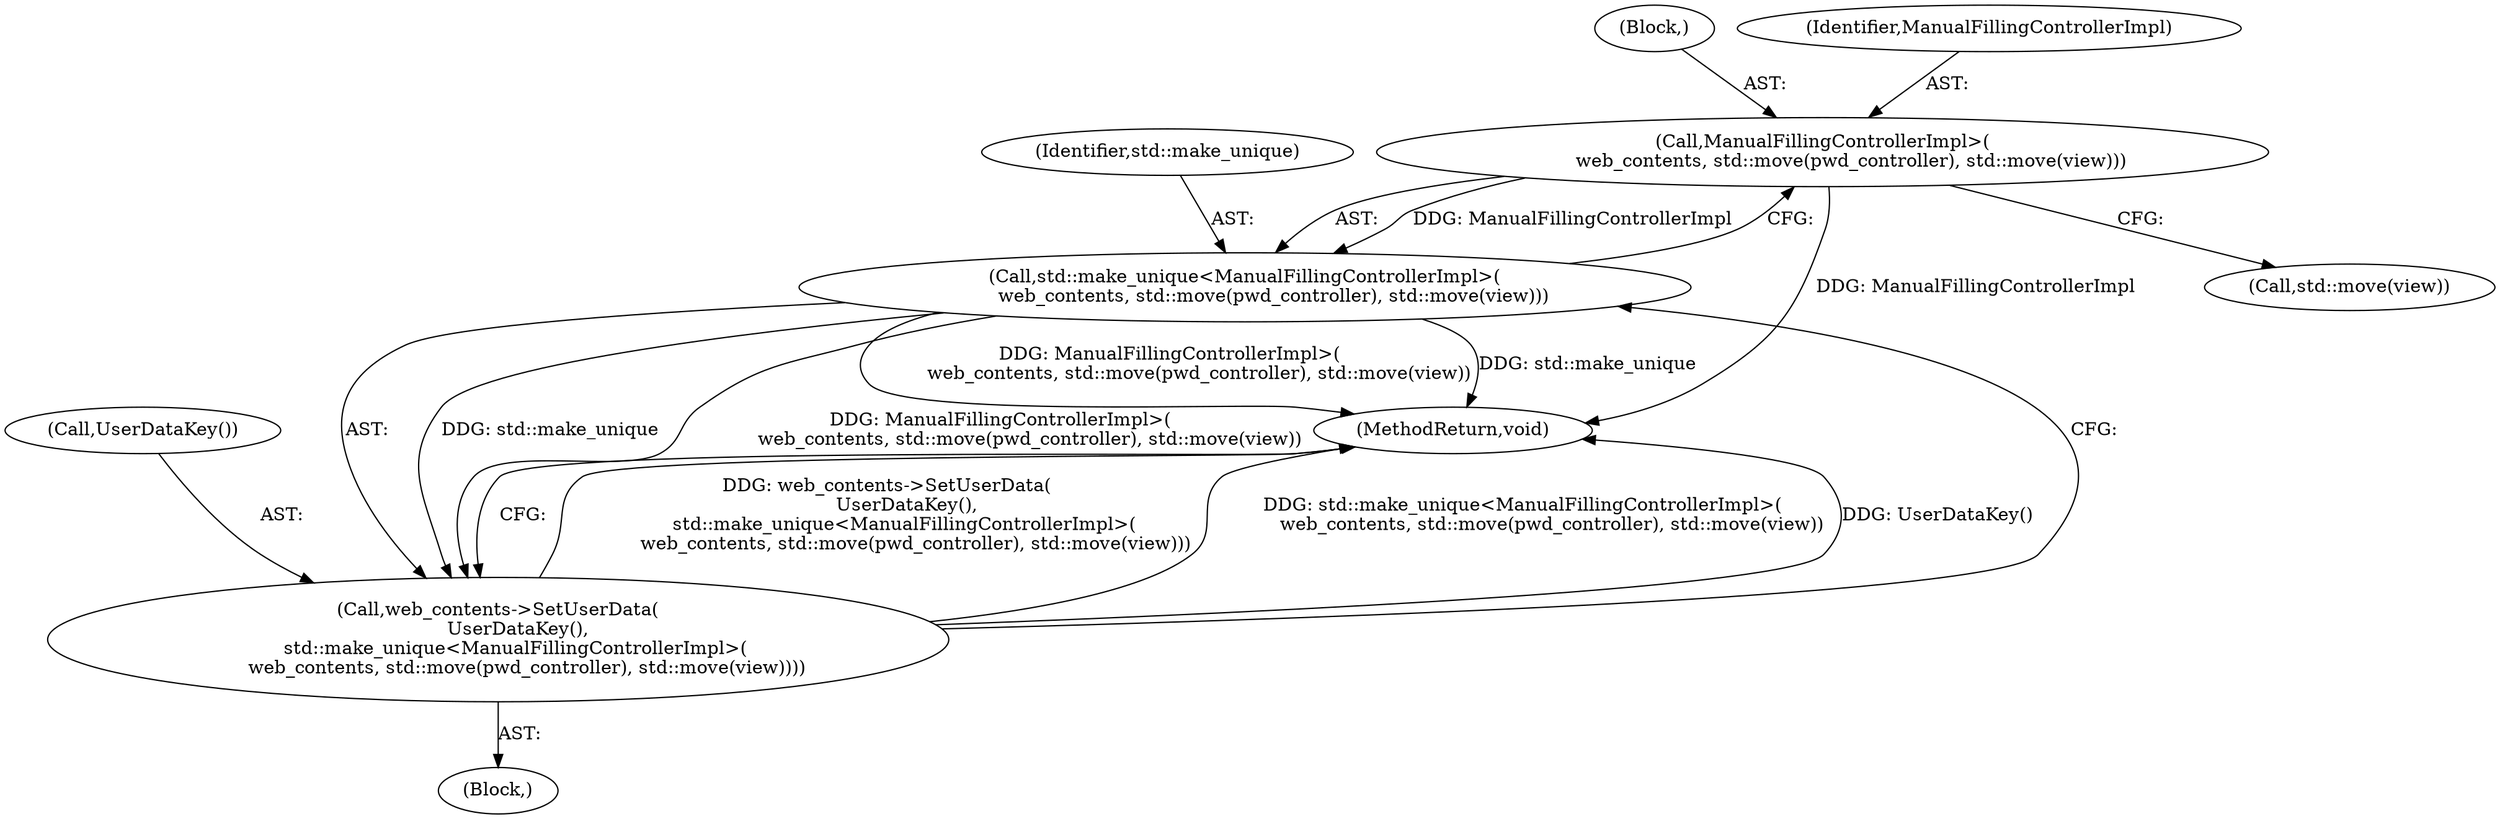 digraph "0_Chrome_961d0cda4cfc3bcf04aa48ccc32772d63af12d9b_1@pointer" {
"1000123" [label="(Call,ManualFillingControllerImpl>(\n          web_contents, std::move(pwd_controller), std::move(view)))"];
"1000121" [label="(Call,std::make_unique<ManualFillingControllerImpl>(\n          web_contents, std::move(pwd_controller), std::move(view)))"];
"1000119" [label="(Call,web_contents->SetUserData(\n       UserDataKey(),\n      std::make_unique<ManualFillingControllerImpl>(\n          web_contents, std::move(pwd_controller), std::move(view))))"];
"1000125" [label="(Block,)"];
"1000121" [label="(Call,std::make_unique<ManualFillingControllerImpl>(\n          web_contents, std::move(pwd_controller), std::move(view)))"];
"1000123" [label="(Call,ManualFillingControllerImpl>(\n          web_contents, std::move(pwd_controller), std::move(view)))"];
"1000132" [label="(MethodReturn,void)"];
"1000122" [label="(Identifier,std::make_unique)"];
"1000104" [label="(Block,)"];
"1000119" [label="(Call,web_contents->SetUserData(\n       UserDataKey(),\n      std::make_unique<ManualFillingControllerImpl>(\n          web_contents, std::move(pwd_controller), std::move(view))))"];
"1000124" [label="(Identifier,ManualFillingControllerImpl)"];
"1000120" [label="(Call,UserDataKey())"];
"1000130" [label="(Call,std::move(view))"];
"1000123" -> "1000121"  [label="AST: "];
"1000123" -> "1000130"  [label="CFG: "];
"1000124" -> "1000123"  [label="AST: "];
"1000125" -> "1000123"  [label="AST: "];
"1000121" -> "1000123"  [label="CFG: "];
"1000123" -> "1000132"  [label="DDG: ManualFillingControllerImpl"];
"1000123" -> "1000121"  [label="DDG: ManualFillingControllerImpl"];
"1000121" -> "1000119"  [label="AST: "];
"1000122" -> "1000121"  [label="AST: "];
"1000119" -> "1000121"  [label="CFG: "];
"1000121" -> "1000132"  [label="DDG: ManualFillingControllerImpl>(\n          web_contents, std::move(pwd_controller), std::move(view))"];
"1000121" -> "1000132"  [label="DDG: std::make_unique"];
"1000121" -> "1000119"  [label="DDG: std::make_unique"];
"1000121" -> "1000119"  [label="DDG: ManualFillingControllerImpl>(\n          web_contents, std::move(pwd_controller), std::move(view))"];
"1000119" -> "1000104"  [label="AST: "];
"1000120" -> "1000119"  [label="AST: "];
"1000132" -> "1000119"  [label="CFG: "];
"1000119" -> "1000132"  [label="DDG: web_contents->SetUserData(\n       UserDataKey(),\n      std::make_unique<ManualFillingControllerImpl>(\n          web_contents, std::move(pwd_controller), std::move(view)))"];
"1000119" -> "1000132"  [label="DDG: std::make_unique<ManualFillingControllerImpl>(\n          web_contents, std::move(pwd_controller), std::move(view))"];
"1000119" -> "1000132"  [label="DDG: UserDataKey()"];
}

